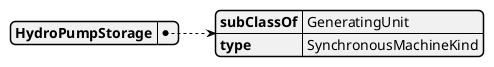 @startjson
{
  "HydroPumpStorage": {
    "subClassOf": "GeneratingUnit",
    "type": "SynchronousMachineKind"
  }
}
@endjson
